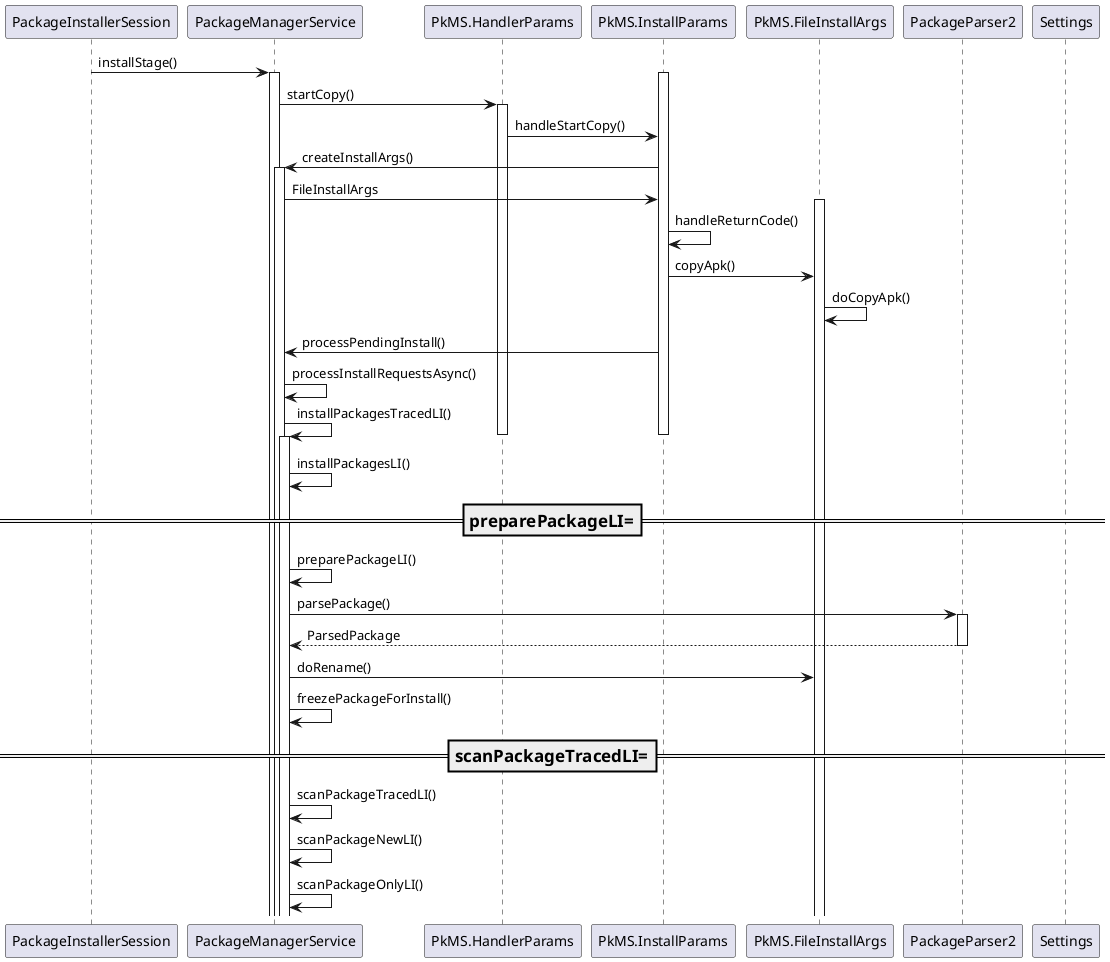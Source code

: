 @startuml
participant PackageInstallerSession as pis
participant PackageManagerService as pkms
participant PkMS.HandlerParams as hp
participant PkMS.InstallParams as ip
participant PkMS.FileInstallArgs as fia
participant PackageParser2 as pp2
participant Settings as s
pis -> pkms++ : installStage()
activate ip
pkms -> hp++ : startCopy()
hp -> ip : handleStartCopy()
ip -> pkms++ : createInstallArgs()
pkms -> ip : FileInstallArgs
activate fia
ip -> ip : handleReturnCode()
ip -> fia : copyApk()
fia -> fia : doCopyApk()
ip -> pkms : processPendingInstall()
pkms -> pkms : processInstallRequestsAsync()
pkms -> pkms++ : installPackagesTracedLI()
deactivate hp
deactivate ip
pkms -> pkms : installPackagesLI()
===preparePackageLI===
pkms -> pkms : preparePackageLI()
pkms -> pp2++ : parsePackage()
return ParsedPackage
pkms->fia : doRename()
pkms->pkms : freezePackageForInstall()
===scanPackageTracedLI===
pkms->pkms : scanPackageTracedLI()
pkms->pkms : scanPackageNewLI()
pkms->pkms : scanPackageOnlyLI()
@enduml

